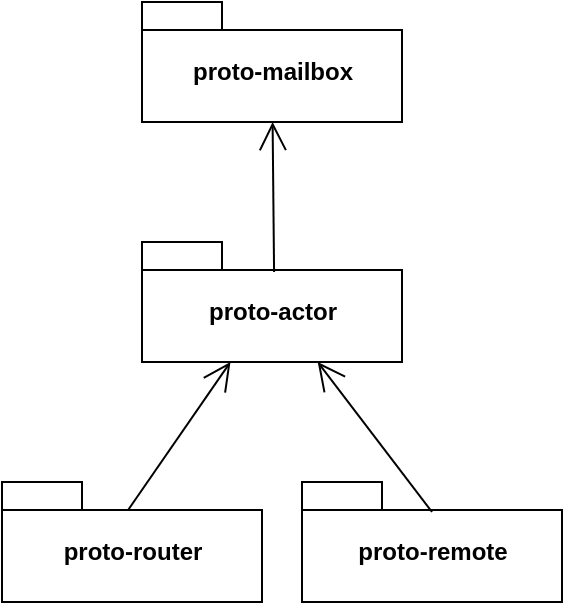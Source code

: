 <mxfile version="12.8.8" type="device"><diagram id="lHiq3h6WmJwm5H9HLioI" name="Page-1"><mxGraphModel dx="1422" dy="756" grid="1" gridSize="10" guides="1" tooltips="1" connect="1" arrows="1" fold="1" page="1" pageScale="1" pageWidth="850" pageHeight="1100" math="0" shadow="0"><root><mxCell id="0"/><mxCell id="1" parent="0"/><mxCell id="aTeQwY-cWDFVepOHN2uC-1" value="proto-mailbox" style="shape=folder;fontStyle=1;spacingTop=10;tabWidth=40;tabHeight=14;tabPosition=left;html=1;" vertex="1" parent="1"><mxGeometry x="330" y="80" width="130" height="60" as="geometry"/></mxCell><mxCell id="aTeQwY-cWDFVepOHN2uC-2" value="proto-actor" style="shape=folder;fontStyle=1;spacingTop=10;tabWidth=40;tabHeight=14;tabPosition=left;html=1;" vertex="1" parent="1"><mxGeometry x="330" y="200" width="130" height="60" as="geometry"/></mxCell><mxCell id="aTeQwY-cWDFVepOHN2uC-3" value="proto-router" style="shape=folder;fontStyle=1;spacingTop=10;tabWidth=40;tabHeight=14;tabPosition=left;html=1;" vertex="1" parent="1"><mxGeometry x="260" y="320" width="130" height="60" as="geometry"/></mxCell><mxCell id="aTeQwY-cWDFVepOHN2uC-4" value="proto-remote" style="shape=folder;fontStyle=1;spacingTop=10;tabWidth=40;tabHeight=14;tabPosition=left;html=1;" vertex="1" parent="1"><mxGeometry x="410" y="320" width="130" height="60" as="geometry"/></mxCell><mxCell id="aTeQwY-cWDFVepOHN2uC-5" value="" style="endArrow=open;endFill=1;endSize=12;html=1;exitX=0.508;exitY=0.25;exitDx=0;exitDy=0;exitPerimeter=0;" edge="1" parent="1" source="aTeQwY-cWDFVepOHN2uC-2" target="aTeQwY-cWDFVepOHN2uC-1"><mxGeometry width="160" relative="1" as="geometry"><mxPoint x="340" y="390" as="sourcePoint"/><mxPoint x="500" y="390" as="targetPoint"/></mxGeometry></mxCell><mxCell id="aTeQwY-cWDFVepOHN2uC-6" value="" style="endArrow=open;endFill=1;endSize=12;html=1;exitX=0.485;exitY=0.233;exitDx=0;exitDy=0;exitPerimeter=0;" edge="1" parent="1" source="aTeQwY-cWDFVepOHN2uC-3" target="aTeQwY-cWDFVepOHN2uC-2"><mxGeometry width="160" relative="1" as="geometry"><mxPoint x="415" y="210" as="sourcePoint"/><mxPoint x="415" y="150" as="targetPoint"/></mxGeometry></mxCell><mxCell id="aTeQwY-cWDFVepOHN2uC-7" value="" style="endArrow=open;endFill=1;endSize=12;html=1;exitX=0.5;exitY=0.25;exitDx=0;exitDy=0;exitPerimeter=0;" edge="1" parent="1" source="aTeQwY-cWDFVepOHN2uC-4" target="aTeQwY-cWDFVepOHN2uC-2"><mxGeometry width="160" relative="1" as="geometry"><mxPoint x="355" y="344" as="sourcePoint"/><mxPoint x="397.692" y="270" as="targetPoint"/></mxGeometry></mxCell></root></mxGraphModel></diagram></mxfile>